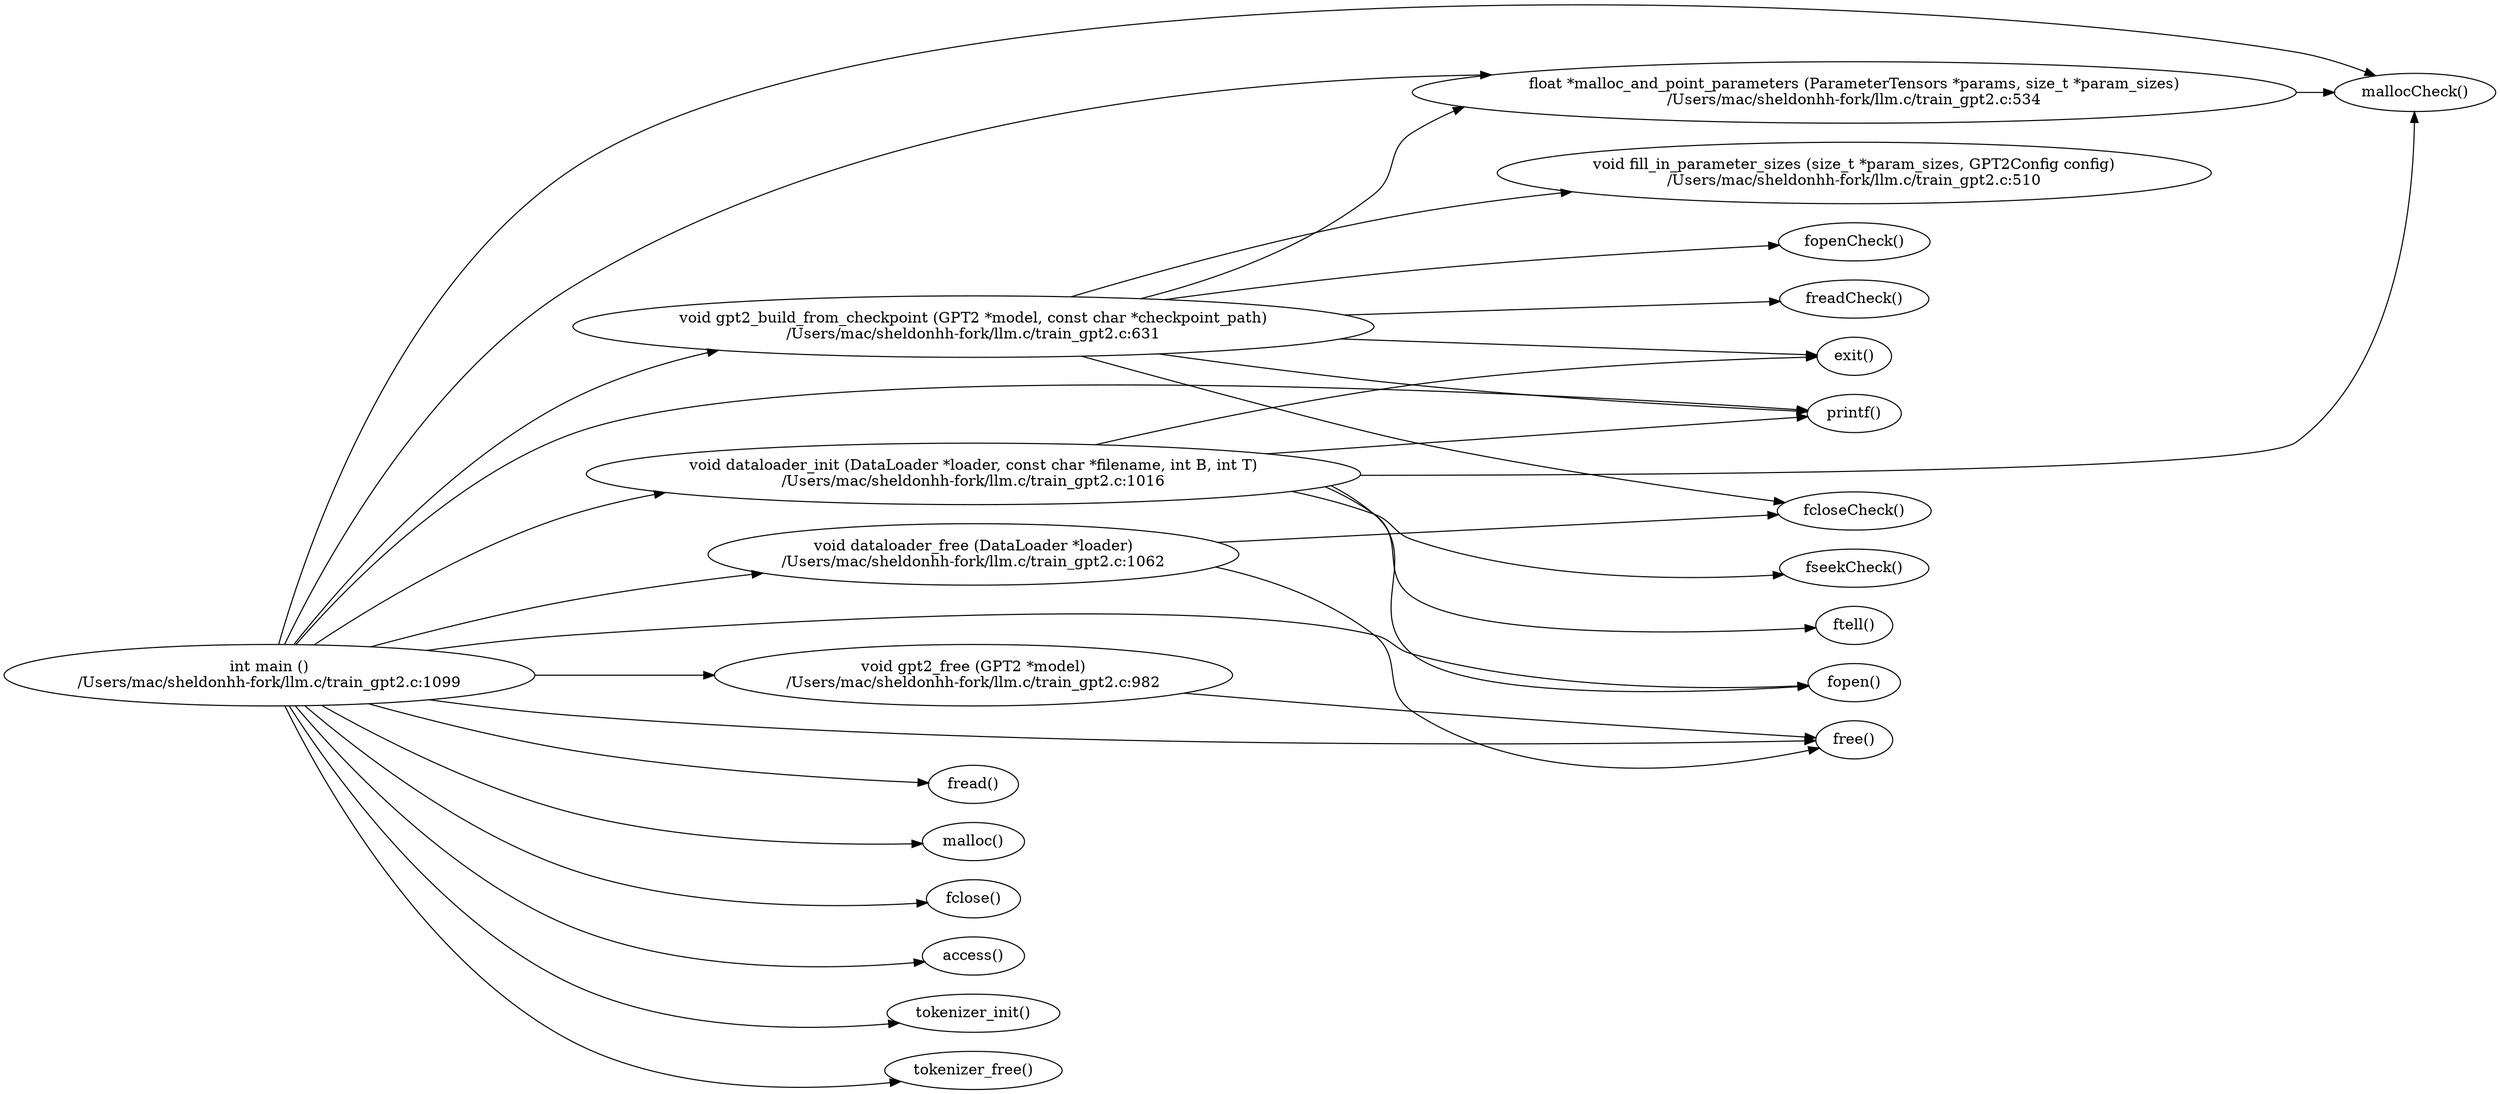 digraph G {
	graph [bb="0,0,2001.1,1015.4",
		rankdir=LR
	];
	node [label="\N"];
	main	[height=0.80532,
		label="int main ()
/Users/mac/sheldonhh-fork/llm.c/train_gpt2.c:1099",
		pos="209.13,391",
		width=5.8091];
	gpt2_build_from_checkpoint	[height=0.80532,
		label="void gpt2_build_from_checkpoint (GPT2 *model, const char *checkpoint_path)
/Users/mac/sheldonhh-fork/llm.c/train_gpt2.c:631",
		pos="775.81,721",
		width=8.9321];
	main -> gpt2_build_from_checkpoint	[pos="e,576.38,697.86 228.55,420.34 264.66,475.22 350.33,593.13 454.25,652 488.21,671.24 526.97,685.12 565.52,695.13"];
	fopen	[height=0.5,
		label="fopen()",
		pos="1483,384",
		width=1.0568];
	main -> fopen	[pos="e,1444.8,382.26 336.08,414.41 373.93,420.41 415.66,426.01 454.25,429 739.23,451.05 819.19,494.67 1097.4,429 1114.8,424.89 1116.1,\
415.78 1133.4,411 1237.5,382.13 1365.3,380.35 1433.6,381.95"];
	printf	[height=0.5,
		label="printf()",
		pos="1483,638",
		width=1.0426];
	main -> printf	[pos="e,1445.5,640.78 229.78,419.99 266.67,471.52 351.86,577.52 454.25,619 635.04,692.23 1256.4,654.26 1434.2,641.59"];
	fread	[height=0.5,
		label="fread()",
		pos="775.81,288",
		width=0.99992];
	main -> fread	[pos="e,739.88,289.39 289.76,363.82 337.04,348.7 398.46,330.8 454.25,320 550.72,301.32 665.74,293.21 728.43,289.96"];
	malloc_and_point_parameters	[height=0.80532,
		label="float *malloc_and_point_parameters (ParameterTensors *params, size_t *param_sizes)
/Users/mac/sheldonhh-fork/llm.c/train_gpt2.c:\
534",
		pos="1483,941",
		width=9.7129];
	main -> malloc_and_point_parameters	[pos="e,1148.8,949.77 220.54,420.28 247.26,490.93 325.38,671.4 454.25,759 653.93,894.73 924.17,938.48 1137.4,949.22"];
	malloc	[height=0.5,
		label="malloc()",
		pos="775.81,234",
		width=1.1847];
	main -> malloc	[pos="e,733.1,232.23 251.51,362.17 298.33,331.22 378.03,283.47 454.25,261 545.41,234.13 657.01,231.05 721.6,232.01"];
	fclose	[height=0.5,
		label="fclose()",
		pos="775.81,180",
		width=1.0852];
	main -> fclose	[pos="e,737.29,176.6 237.26,362.06 279.17,319.5 364.27,241.38 454.25,207 545.36,172.19 661.34,172.31 725.86,175.9"];
	free	[height=0.5,
		label="free()",
		pos="1483,330",
		width=0.87197];
	main -> free	[pos="e,1451.3,329.21 338.34,367.79 375.6,361.93 416.44,356.35 454.25,353 835.59,319.2 1299.4,325.89 1439.8,328.95"];
	gpt2_free	[height=0.80532,
		label="void gpt2_free (GPT2 *model)
/Users/mac/sheldonhh-fork/llm.c/train_gpt2.c:982",
		pos="775.81,391",
		width=5.6765];
	main -> gpt2_free	[pos="e,570.96,391 418.39,391 464.41,391 513.27,391 559.56,391"];
	access	[height=0.5,
		label="access()",
		pos="775.81,126",
		width=1.1279];
	main -> access	[pos="e,736.2,121.17 229.46,361.84 266.14,309.33 351.41,199.96 454.25,153 542.92,112.51 659.67,114.68 725.01,120.16"];
	dataloader_init	[height=0.80532,
		label="void dataloader_init (DataLoader *loader, const char *filename, int B, int T)
/Users/mac/sheldonhh-fork/llm.c/train_gpt2.c:1016",
		pos="775.81,581",
		width=8.5197];
	main -> dataloader_init	[pos="e,530.26,563.38 245.16,419.86 290.4,455.38 372.99,514.49 454.25,543 474.95,550.26 496.81,556.19 519,561.03"];
	tokenizer_init	[height=0.5,
		label="tokenizer_init()",
		pos="775.81,72",
		width=1.8956];
	main -> tokenizer_init	[pos="e,714.31,63.814 224.4,361.65 256.03,300.3 338.45,159.18 454.25,99 532.02,58.589 634.89,57.575 702.88,62.843"];
	mallocCheck	[height=0.5,
		label="mallocCheck()",
		pos="1934.9,941",
		width=1.8387];
	main -> mallocCheck	[pos="e,1901,956.78 215.71,420.38 233.46,505.12 296.98,751.21 454.25,866 702.51,1047.2 1530.3,1033.9 1832.7,979 1852.3,975.45 1873,968.32 \
1890.5,961.19"];
	dataloader_free	[height=0.80532,
		label="void dataloader_free (DataLoader *loader)
/Users/mac/sheldonhh-fork/llm.c/train_gpt2.c:1062",
		pos="775.81,505",
		width=5.8091];
	main -> dataloader_free	[pos="e,608.04,487.44 291.84,418.09 338.9,432.85 399.41,450.41 454.25,462 500.16,471.7 550.24,479.64 596.89,485.95"];
	tokenizer_free	[height=0.5,
		label="tokenizer_free()",
		pos="775.81,18",
		width=1.9525];
	main -> tokenizer_free	[pos="e,714.86,8.7118 220.73,361.68 247.51,292.42 325.07,119 454.25,45 530.92,1.0864 635.24,1.135 703.76,7.582"];
	gpt2_build_from_checkpoint -> printf	[pos="e,1445.3,639.89 925.65,694.95 989.45,684.48 1064.9,673.01 1133.4,665 1240.3,652.48 1366.4,644.35 1433.8,640.53"];
	gpt2_build_from_checkpoint -> malloc_and_point_parameters	[pos="e,1180.7,926.24 897.08,748.26 961.68,767.45 1039.6,798.4 1097.4,846 1120.5,865.06 1107.9,887.13 1133.4,903 1145.1,910.31 1157.5,\
916.63 1170.3,922.07"];
	fopenCheck	[height=0.5,
		label="fopenCheck()",
		pos="1483,800",
		width=1.7108];
	gpt2_build_from_checkpoint -> fopenCheck	[pos="e,1422.1,796.59 935.81,746.53 997.4,755.81 1068.6,765.77 1133.4,773 1229.1,783.68 1340.1,791.49 1410.7,795.89"];
	exit	[height=0.5,
		label="exit()",
		pos="1483,692",
		width=0.85775];
	gpt2_build_from_checkpoint -> exit	[pos="e,1452,693.24 1069.8,708.95 1212.3,703.09 1368.1,696.68 1440.6,693.7"];
	freadCheck	[height=0.5,
		label="freadCheck()",
		pos="1483,746",
		width=1.6539];
	gpt2_build_from_checkpoint -> freadCheck	[pos="e,1423.6,743.93 1076.1,731.61 1200.4,736.02 1333.8,740.74 1412.4,743.53"];
	fill_in_parameter_sizes	[height=0.80532,
		label="void fill_in_parameter_sizes (size_t *param_sizes, GPT2Config config)
/Users/mac/sheldonhh-fork/llm.c/train_gpt2.c:510",
		pos="1483,865",
		width=8.0335];
	gpt2_build_from_checkpoint -> fill_in_parameter_sizes	[pos="e,1257.4,846.56 857.19,749.43 928.77,773.66 1036.8,807.55 1133.4,827 1169.6,834.3 1208.3,840.28 1246.2,845.15"];
	fcloseCheck	[height=0.5,
		label="fcloseCheck()",
		pos="1483,546",
		width=1.7392];
	gpt2_build_from_checkpoint -> fcloseCheck	[pos="e,1426.7,554.31 859.27,692.6 931.05,668.6 1038.2,634.46 1133.4,611 1230.5,587.05 1344.8,567.32 1415.3,556.1"];
	malloc_and_point_parameters -> mallocCheck	[pos="e,1868.2,941 1832.9,941 1841.3,941 1849.3,941 1857,941"];
	gpt2_free -> free	[pos="e,1451.7,332.17 944.54,374.39 1004.1,368.65 1071.7,362.33 1133.4,357 1244.1,347.43 1374.8,337.74 1440.3,332.99"];
	dataloader_init -> fopen	[pos="e,1449.2,375.38 1057.3,569.19 1071.7,562.15 1085.2,553.52 1097.4,543 1143.4,503.3 1086.5,449.75 1133.4,411 1220.6,338.84 1365.8,\
357.5 1438.2,372.94"];
	dataloader_init -> printf	[pos="e,1445.5,635.05 1011.1,599.94 1163.1,612.22 1348.3,627.19 1434.1,634.12"];
	dataloader_init -> mallocCheck	[pos="e,1931.1,922.66 1082.9,581.04 1384,582.4 1803,588.39 1832.7,611 1881.6,648.23 1917.1,837.59 1929.3,911.45"];
	dataloader_init -> exit	[pos="e,1452,691.23 876.28,608.78 947.35,627.56 1045.5,651.34 1133.4,665 1243.5,682.13 1375,688.58 1440.5,690.85"];
	fseekCheck	[height=0.5,
		label="fseekCheck()",
		pos="1483,492",
		width=1.6681];
	dataloader_init -> fseekCheck	[pos="e,1424.4,487.73 1023.8,563.7 1049,558.39 1074,551.62 1097.4,543 1115.4,536.35 1115.2,525.28 1133.4,519 1226.4,486.87 1341.4,484.6 \
1413.2,487.26"];
	ftell	[height=0.5,
		label="ftell()",
		pos="1483,438",
		width=0.88619];
	dataloader_init -> ftell	[pos="e,1453.1,431.26 1051.8,568.2 1068,561.5 1083.3,553.21 1097.4,543 1128.3,520.56 1102,486.8 1133.4,465 1227.6,399.48 1372.7,415.98 \
1442.2,429.11"];
	dataloader_free -> free	[pos="e,1453.3,323.49 957.55,490.43 1006.9,479.32 1057.6,460.52 1097.4,429 1125.4,406.78 1103.7,376.97 1133.4,357 1228.4,293.09 1372.6,\
308.69 1442,321.34"];
	dataloader_free -> fcloseCheck	[pos="e,1421.3,542.47 969.52,516.2 1115.2,524.67 1307.1,535.83 1409.8,541.8"];
}
